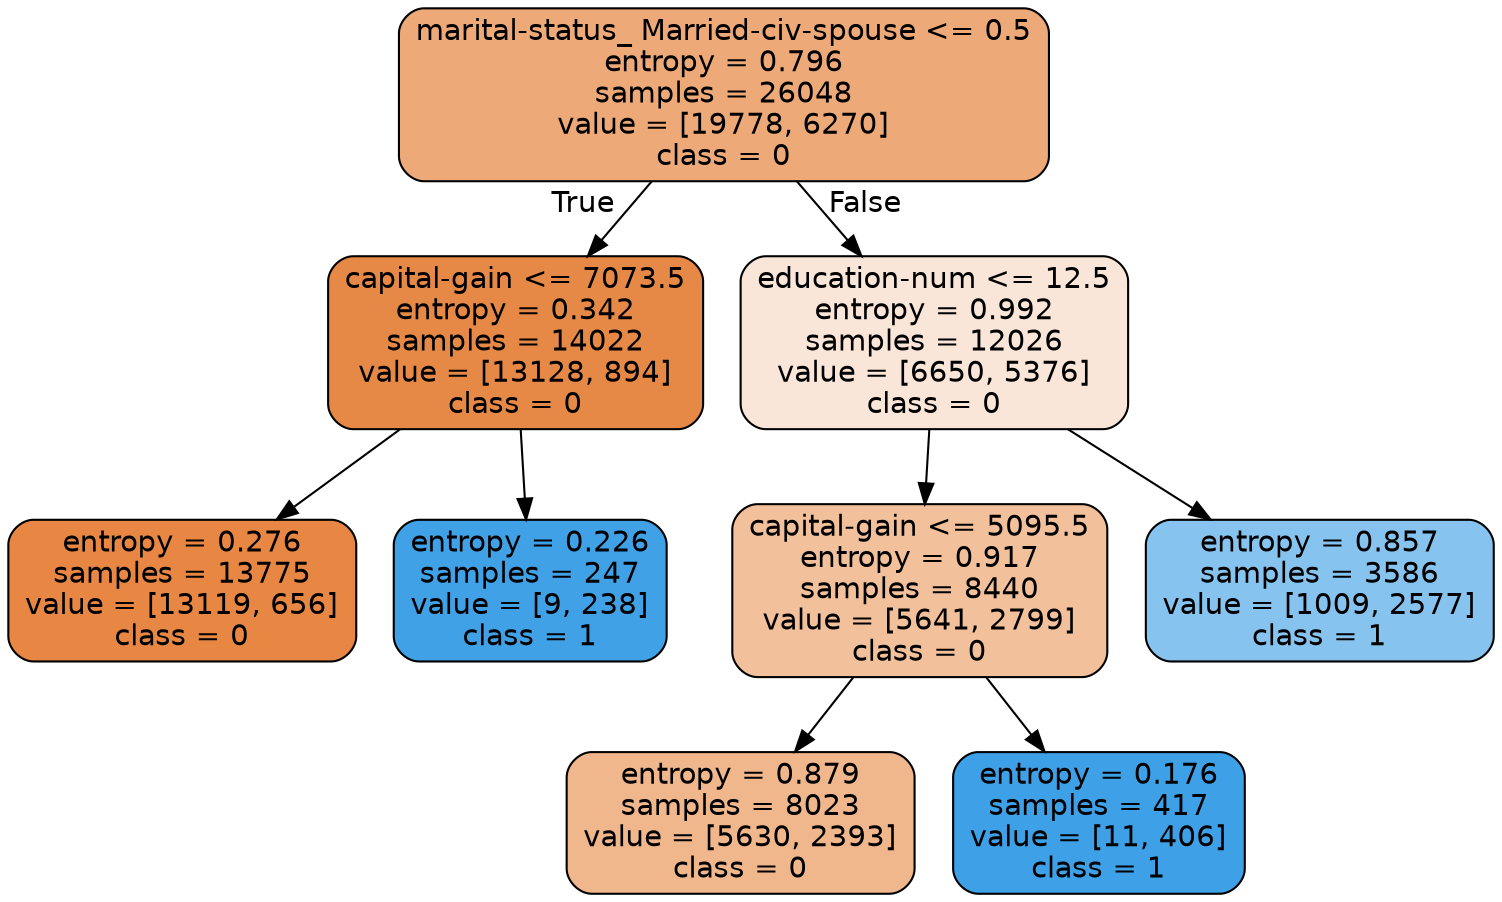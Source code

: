 digraph Tree {
node [shape=box, style="filled, rounded", color="black", fontname=helvetica] ;
edge [fontname=helvetica] ;
0 [label="marital-status_ Married-civ-spouse <= 0.5\nentropy = 0.796\nsamples = 26048\nvalue = [19778, 6270]\nclass = 0", fillcolor="#e58139ae"] ;
1 [label="capital-gain <= 7073.5\nentropy = 0.342\nsamples = 14022\nvalue = [13128, 894]\nclass = 0", fillcolor="#e58139ee"] ;
0 -> 1 [labeldistance=2.5, labelangle=45, headlabel="True"] ;
5 [label="entropy = 0.276\nsamples = 13775\nvalue = [13119, 656]\nclass = 0", fillcolor="#e58139f2"] ;
1 -> 5 ;
6 [label="entropy = 0.226\nsamples = 247\nvalue = [9, 238]\nclass = 1", fillcolor="#399de5f5"] ;
1 -> 6 ;
2 [label="education-num <= 12.5\nentropy = 0.992\nsamples = 12026\nvalue = [6650, 5376]\nclass = 0", fillcolor="#e5813931"] ;
0 -> 2 [labeldistance=2.5, labelangle=-45, headlabel="False"] ;
3 [label="capital-gain <= 5095.5\nentropy = 0.917\nsamples = 8440\nvalue = [5641, 2799]\nclass = 0", fillcolor="#e5813980"] ;
2 -> 3 ;
7 [label="entropy = 0.879\nsamples = 8023\nvalue = [5630, 2393]\nclass = 0", fillcolor="#e5813993"] ;
3 -> 7 ;
8 [label="entropy = 0.176\nsamples = 417\nvalue = [11, 406]\nclass = 1", fillcolor="#399de5f8"] ;
3 -> 8 ;
4 [label="entropy = 0.857\nsamples = 3586\nvalue = [1009, 2577]\nclass = 1", fillcolor="#399de59b"] ;
2 -> 4 ;
}